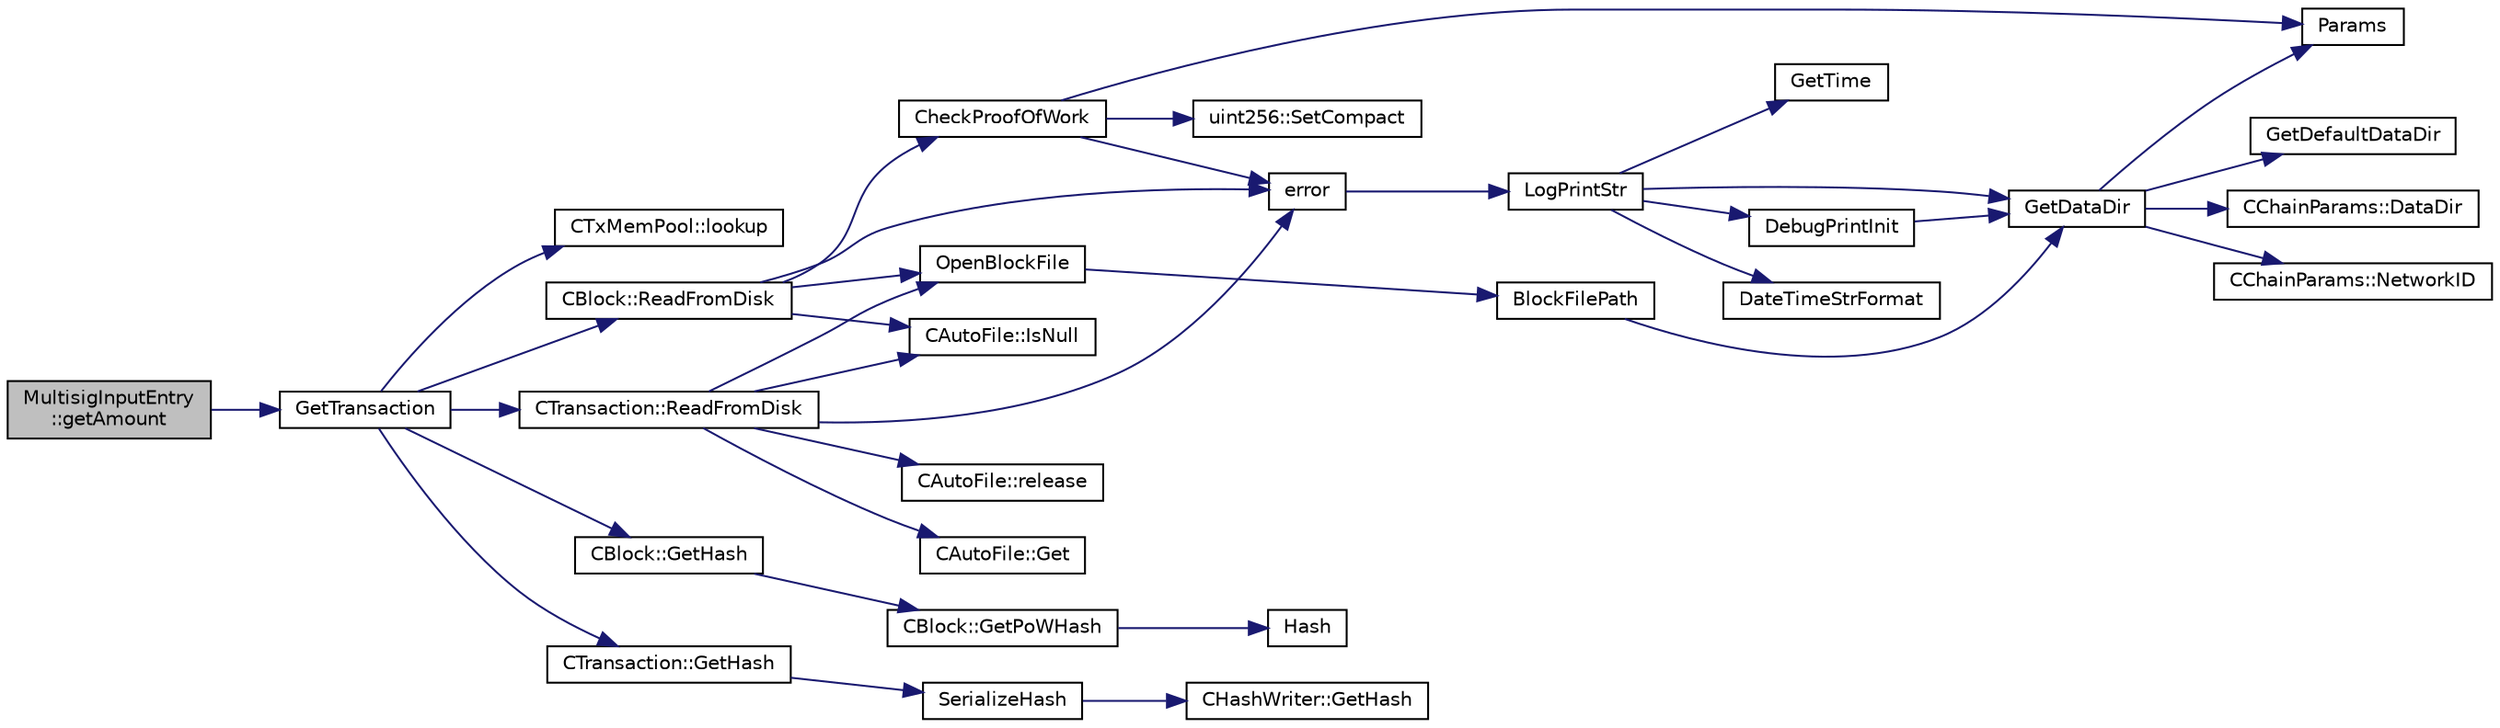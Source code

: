digraph "MultisigInputEntry::getAmount"
{
  edge [fontname="Helvetica",fontsize="10",labelfontname="Helvetica",labelfontsize="10"];
  node [fontname="Helvetica",fontsize="10",shape=record];
  rankdir="LR";
  Node13 [label="MultisigInputEntry\l::getAmount",height=0.2,width=0.4,color="black", fillcolor="grey75", style="filled", fontcolor="black"];
  Node13 -> Node14 [color="midnightblue",fontsize="10",style="solid",fontname="Helvetica"];
  Node14 [label="GetTransaction",height=0.2,width=0.4,color="black", fillcolor="white", style="filled",URL="$df/d0a/main_8cpp.html#a7d2a4633e4e0e8e4cb9c881d45a496b5"];
  Node14 -> Node15 [color="midnightblue",fontsize="10",style="solid",fontname="Helvetica"];
  Node15 [label="CTxMemPool::lookup",height=0.2,width=0.4,color="black", fillcolor="white", style="filled",URL="$db/d98/class_c_tx_mem_pool.html#ad6d9966cdeb4b6586f7186e709b4e77e"];
  Node14 -> Node16 [color="midnightblue",fontsize="10",style="solid",fontname="Helvetica"];
  Node16 [label="CTransaction::ReadFromDisk",height=0.2,width=0.4,color="black", fillcolor="white", style="filled",URL="$df/d43/class_c_transaction.html#ad9d526afecbd816c385343f60c5352fd"];
  Node16 -> Node17 [color="midnightblue",fontsize="10",style="solid",fontname="Helvetica"];
  Node17 [label="OpenBlockFile",height=0.2,width=0.4,color="black", fillcolor="white", style="filled",URL="$d4/dbf/main_8h.html#acaa494f20aefb99c5f5f9022a97d0040"];
  Node17 -> Node18 [color="midnightblue",fontsize="10",style="solid",fontname="Helvetica"];
  Node18 [label="BlockFilePath",height=0.2,width=0.4,color="black", fillcolor="white", style="filled",URL="$df/d0a/main_8cpp.html#ac8bea30995cabddbc181f7c3b81340f0"];
  Node18 -> Node19 [color="midnightblue",fontsize="10",style="solid",fontname="Helvetica"];
  Node19 [label="GetDataDir",height=0.2,width=0.4,color="black", fillcolor="white", style="filled",URL="$df/d2d/util_8cpp.html#ab83866a054745d4b30a3948a1b44beba"];
  Node19 -> Node20 [color="midnightblue",fontsize="10",style="solid",fontname="Helvetica"];
  Node20 [label="Params",height=0.2,width=0.4,color="black", fillcolor="white", style="filled",URL="$df/dbf/chainparams_8cpp.html#ace5c5b706d71a324a417dd2db394fd4a",tooltip="Return the currently selected parameters. "];
  Node19 -> Node21 [color="midnightblue",fontsize="10",style="solid",fontname="Helvetica"];
  Node21 [label="CChainParams::NetworkID",height=0.2,width=0.4,color="black", fillcolor="white", style="filled",URL="$d1/d4f/class_c_chain_params.html#a90dc493ec0c0325c98c3ac06eb99862b"];
  Node19 -> Node22 [color="midnightblue",fontsize="10",style="solid",fontname="Helvetica"];
  Node22 [label="GetDefaultDataDir",height=0.2,width=0.4,color="black", fillcolor="white", style="filled",URL="$df/d2d/util_8cpp.html#ab272995de020a3bcbf743be630e485c6"];
  Node19 -> Node23 [color="midnightblue",fontsize="10",style="solid",fontname="Helvetica"];
  Node23 [label="CChainParams::DataDir",height=0.2,width=0.4,color="black", fillcolor="white", style="filled",URL="$d1/d4f/class_c_chain_params.html#a959488b5d8e6fe62857940b831d73a78"];
  Node16 -> Node24 [color="midnightblue",fontsize="10",style="solid",fontname="Helvetica"];
  Node24 [label="CAutoFile::IsNull",height=0.2,width=0.4,color="black", fillcolor="white", style="filled",URL="$df/dc9/class_c_auto_file.html#a7fd47268b6d85a89acafdb73559f8e78",tooltip="Return true if the wrapped FILE* is NULL, false otherwise. "];
  Node16 -> Node25 [color="midnightblue",fontsize="10",style="solid",fontname="Helvetica"];
  Node25 [label="error",height=0.2,width=0.4,color="black", fillcolor="white", style="filled",URL="$d8/d3c/util_8h.html#af8985880cf4ef26df0a5aa2ffcb76662"];
  Node25 -> Node26 [color="midnightblue",fontsize="10",style="solid",fontname="Helvetica"];
  Node26 [label="LogPrintStr",height=0.2,width=0.4,color="black", fillcolor="white", style="filled",URL="$d8/d3c/util_8h.html#afd4c3002b2797c0560adddb6af3ca1da"];
  Node26 -> Node27 [color="midnightblue",fontsize="10",style="solid",fontname="Helvetica"];
  Node27 [label="DebugPrintInit",height=0.2,width=0.4,color="black", fillcolor="white", style="filled",URL="$df/d2d/util_8cpp.html#a751ff5f21d880737811136b5e0bcea12"];
  Node27 -> Node19 [color="midnightblue",fontsize="10",style="solid",fontname="Helvetica"];
  Node26 -> Node19 [color="midnightblue",fontsize="10",style="solid",fontname="Helvetica"];
  Node26 -> Node28 [color="midnightblue",fontsize="10",style="solid",fontname="Helvetica"];
  Node28 [label="DateTimeStrFormat",height=0.2,width=0.4,color="black", fillcolor="white", style="filled",URL="$df/d2d/util_8cpp.html#a749bc6776c8ec72d7c5e4dea56aee415"];
  Node26 -> Node29 [color="midnightblue",fontsize="10",style="solid",fontname="Helvetica"];
  Node29 [label="GetTime",height=0.2,width=0.4,color="black", fillcolor="white", style="filled",URL="$df/d2d/util_8cpp.html#a46fac5fba8ba905b5f9acb364f5d8c6f"];
  Node16 -> Node30 [color="midnightblue",fontsize="10",style="solid",fontname="Helvetica"];
  Node30 [label="CAutoFile::Get",height=0.2,width=0.4,color="black", fillcolor="white", style="filled",URL="$df/dc9/class_c_auto_file.html#a2c1ad2d25562fea82a54bdef2793a0dd",tooltip="Get wrapped FILE* without transfer of ownership. "];
  Node16 -> Node31 [color="midnightblue",fontsize="10",style="solid",fontname="Helvetica"];
  Node31 [label="CAutoFile::release",height=0.2,width=0.4,color="black", fillcolor="white", style="filled",URL="$df/dc9/class_c_auto_file.html#a25b51d94dc85c4140da0b15494ac9f8a",tooltip="Get wrapped FILE* with transfer of ownership. "];
  Node14 -> Node32 [color="midnightblue",fontsize="10",style="solid",fontname="Helvetica"];
  Node32 [label="CBlock::ReadFromDisk",height=0.2,width=0.4,color="black", fillcolor="white", style="filled",URL="$d3/d51/class_c_block.html#a77a1b1e9902e1e557d762f5a5f325cd8"];
  Node32 -> Node17 [color="midnightblue",fontsize="10",style="solid",fontname="Helvetica"];
  Node32 -> Node24 [color="midnightblue",fontsize="10",style="solid",fontname="Helvetica"];
  Node32 -> Node25 [color="midnightblue",fontsize="10",style="solid",fontname="Helvetica"];
  Node32 -> Node33 [color="midnightblue",fontsize="10",style="solid",fontname="Helvetica"];
  Node33 [label="CheckProofOfWork",height=0.2,width=0.4,color="black", fillcolor="white", style="filled",URL="$d1/d08/proofs_8cpp.html#a20a76dbc6ac5b8a6e0aaef85522b1069",tooltip="Check whether a block hash satisfies the proof-of-work requirement specified by nBits. "];
  Node33 -> Node34 [color="midnightblue",fontsize="10",style="solid",fontname="Helvetica"];
  Node34 [label="uint256::SetCompact",height=0.2,width=0.4,color="black", fillcolor="white", style="filled",URL="$d2/d86/classuint256.html#a54bc91c8535c43f881bba1fdb11ca7fa",tooltip="The \"compact\" format is a representation of a whole number N using an unsigned 32bit number similar t..."];
  Node33 -> Node20 [color="midnightblue",fontsize="10",style="solid",fontname="Helvetica"];
  Node33 -> Node25 [color="midnightblue",fontsize="10",style="solid",fontname="Helvetica"];
  Node14 -> Node35 [color="midnightblue",fontsize="10",style="solid",fontname="Helvetica"];
  Node35 [label="CBlock::GetHash",height=0.2,width=0.4,color="black", fillcolor="white", style="filled",URL="$d3/d51/class_c_block.html#a681acf1fa72ec2ed6c83ea5afc14e0f3"];
  Node35 -> Node36 [color="midnightblue",fontsize="10",style="solid",fontname="Helvetica"];
  Node36 [label="CBlock::GetPoWHash",height=0.2,width=0.4,color="black", fillcolor="white", style="filled",URL="$d3/d51/class_c_block.html#af203beb528a62ec30b0453cf5d860044"];
  Node36 -> Node37 [color="midnightblue",fontsize="10",style="solid",fontname="Helvetica"];
  Node37 [label="Hash",height=0.2,width=0.4,color="black", fillcolor="white", style="filled",URL="$db/dfb/hash_8h.html#ab3f6c437460137530d86e09c2c102e99"];
  Node14 -> Node38 [color="midnightblue",fontsize="10",style="solid",fontname="Helvetica"];
  Node38 [label="CTransaction::GetHash",height=0.2,width=0.4,color="black", fillcolor="white", style="filled",URL="$df/d43/class_c_transaction.html#a0b46d80e82ca324e82c2ce3fc1492bfa"];
  Node38 -> Node39 [color="midnightblue",fontsize="10",style="solid",fontname="Helvetica"];
  Node39 [label="SerializeHash",height=0.2,width=0.4,color="black", fillcolor="white", style="filled",URL="$db/dfb/hash_8h.html#a6de694e43f17c62025c6883965b65e63"];
  Node39 -> Node40 [color="midnightblue",fontsize="10",style="solid",fontname="Helvetica"];
  Node40 [label="CHashWriter::GetHash",height=0.2,width=0.4,color="black", fillcolor="white", style="filled",URL="$d2/def/class_c_hash_writer.html#ae94a937211502eabf19477630090093a"];
}
